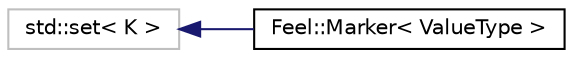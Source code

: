 digraph "Graphical Class Hierarchy"
{
 // LATEX_PDF_SIZE
  edge [fontname="Helvetica",fontsize="10",labelfontname="Helvetica",labelfontsize="10"];
  node [fontname="Helvetica",fontsize="10",shape=record];
  rankdir="LR";
  Node87 [label="std::set\< K \>",height=0.2,width=0.4,color="grey75", fillcolor="white", style="filled",tooltip="STL class."];
  Node87 -> Node0 [dir="back",color="midnightblue",fontsize="10",style="solid",fontname="Helvetica"];
  Node0 [label="Feel::Marker\< ValueType \>",height=0.2,width=0.4,color="black", fillcolor="white", style="filled",URL="$classFeel_1_1Marker.html",tooltip=" "];
}
